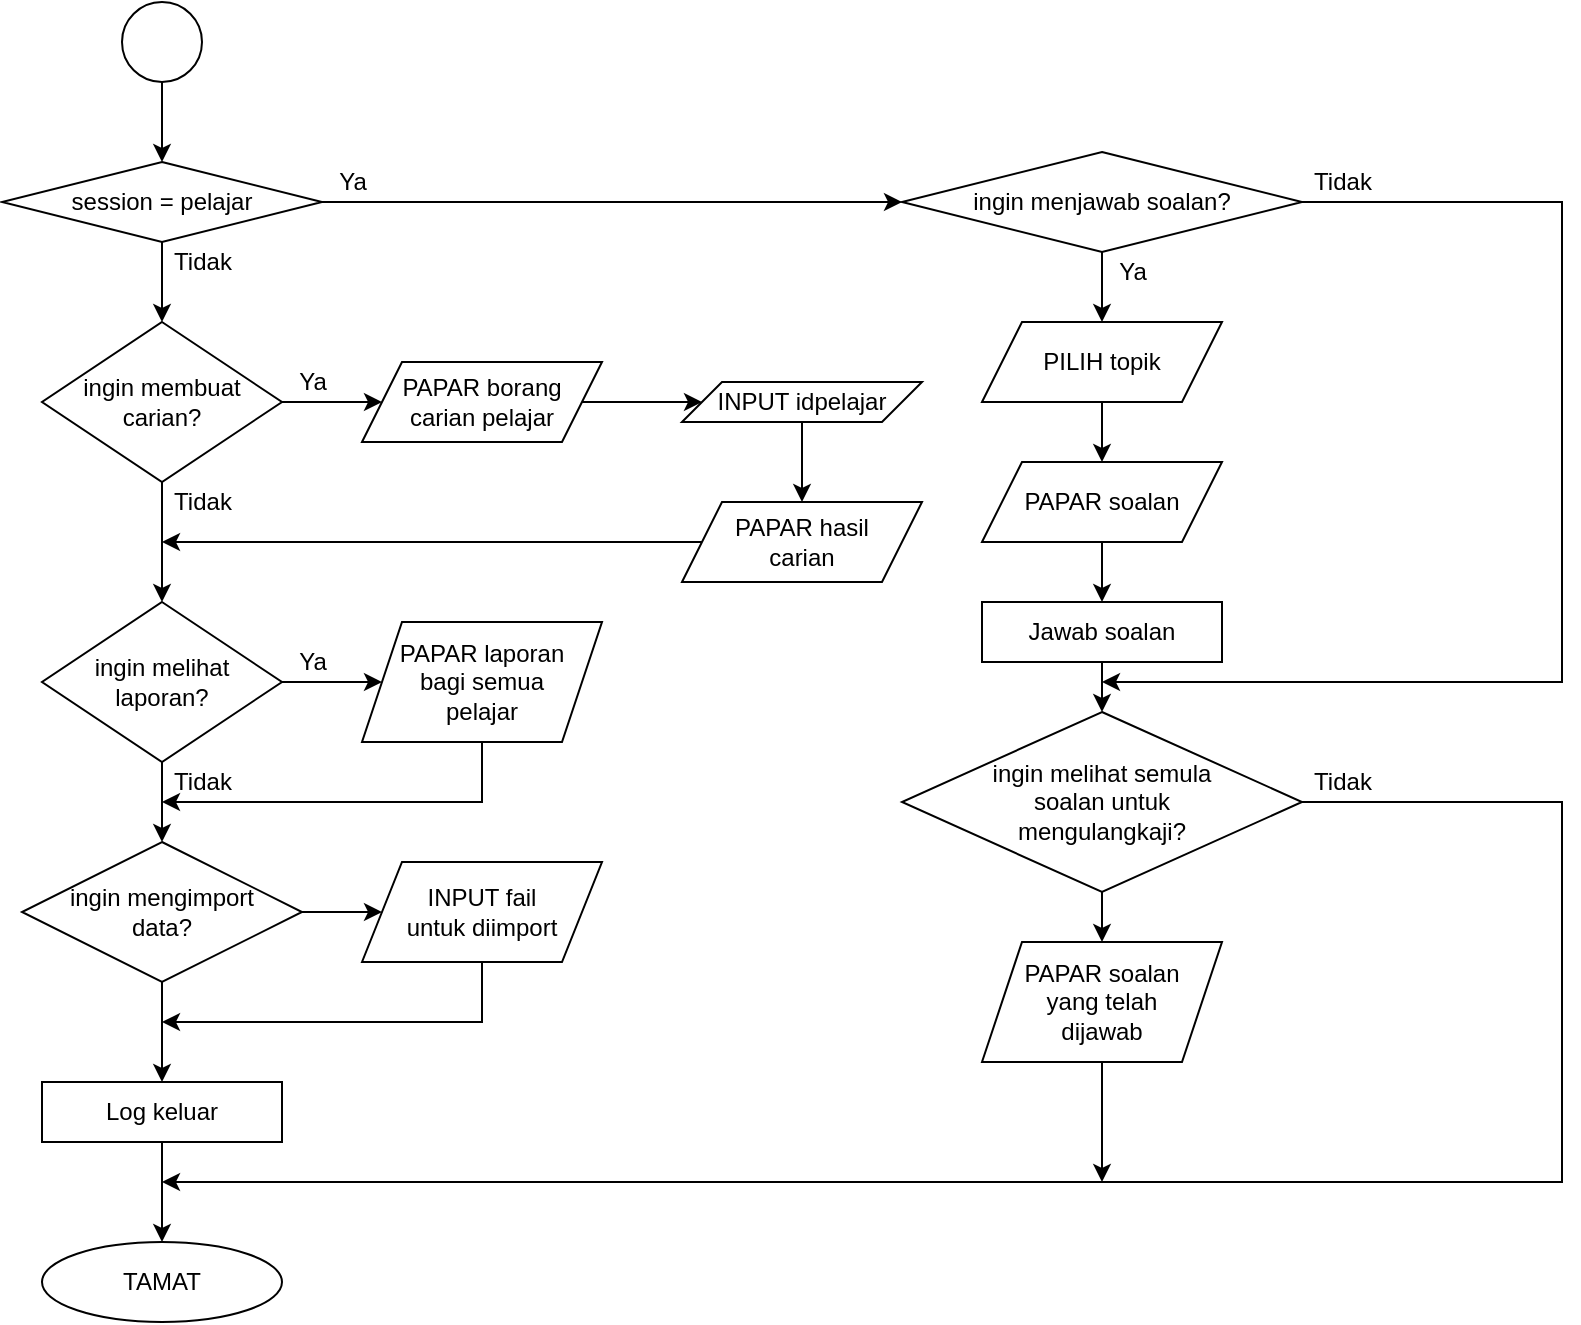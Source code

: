 <mxfile version="15.8.8" type="github">
  <diagram id="9_qhrxk8Ev0vnHL3EA88" name="Page-1">
    <mxGraphModel dx="1955" dy="896" grid="1" gridSize="10" guides="1" tooltips="1" connect="1" arrows="1" fold="1" page="1" pageScale="1" pageWidth="850" pageHeight="1100" math="0" shadow="0">
      <root>
        <mxCell id="0" />
        <mxCell id="1" parent="0" />
        <mxCell id="bq9K6TLQNDPr1IGsPaQD-8" value="" style="edgeStyle=orthogonalEdgeStyle;rounded=0;orthogonalLoop=1;jettySize=auto;html=1;" edge="1" parent="1" source="bq9K6TLQNDPr1IGsPaQD-2" target="bq9K6TLQNDPr1IGsPaQD-6">
          <mxGeometry relative="1" as="geometry" />
        </mxCell>
        <mxCell id="bq9K6TLQNDPr1IGsPaQD-2" value="" style="ellipse;whiteSpace=wrap;html=1;aspect=fixed;" vertex="1" parent="1">
          <mxGeometry x="80" y="40" width="40" height="40" as="geometry" />
        </mxCell>
        <mxCell id="bq9K6TLQNDPr1IGsPaQD-20" value="" style="edgeStyle=orthogonalEdgeStyle;rounded=0;orthogonalLoop=1;jettySize=auto;html=1;" edge="1" parent="1" source="bq9K6TLQNDPr1IGsPaQD-3" target="bq9K6TLQNDPr1IGsPaQD-19">
          <mxGeometry relative="1" as="geometry" />
        </mxCell>
        <mxCell id="bq9K6TLQNDPr1IGsPaQD-29" style="edgeStyle=orthogonalEdgeStyle;rounded=0;orthogonalLoop=1;jettySize=auto;html=1;exitX=0.5;exitY=1;exitDx=0;exitDy=0;" edge="1" parent="1" source="bq9K6TLQNDPr1IGsPaQD-3" target="bq9K6TLQNDPr1IGsPaQD-27">
          <mxGeometry relative="1" as="geometry" />
        </mxCell>
        <mxCell id="bq9K6TLQNDPr1IGsPaQD-3" value="ingin membuat&lt;br&gt;carian?" style="rhombus;whiteSpace=wrap;html=1;" vertex="1" parent="1">
          <mxGeometry x="40" y="200" width="120" height="80" as="geometry" />
        </mxCell>
        <mxCell id="bq9K6TLQNDPr1IGsPaQD-7" value="" style="edgeStyle=orthogonalEdgeStyle;rounded=0;orthogonalLoop=1;jettySize=auto;html=1;" edge="1" parent="1" source="bq9K6TLQNDPr1IGsPaQD-6" target="bq9K6TLQNDPr1IGsPaQD-3">
          <mxGeometry relative="1" as="geometry" />
        </mxCell>
        <mxCell id="bq9K6TLQNDPr1IGsPaQD-15" style="edgeStyle=orthogonalEdgeStyle;rounded=0;orthogonalLoop=1;jettySize=auto;html=1;exitX=1;exitY=0.5;exitDx=0;exitDy=0;entryX=0;entryY=0.5;entryDx=0;entryDy=0;" edge="1" parent="1" source="bq9K6TLQNDPr1IGsPaQD-6" target="bq9K6TLQNDPr1IGsPaQD-14">
          <mxGeometry relative="1" as="geometry" />
        </mxCell>
        <mxCell id="bq9K6TLQNDPr1IGsPaQD-6" value="session = pelajar" style="rhombus;whiteSpace=wrap;html=1;" vertex="1" parent="1">
          <mxGeometry x="20" y="120" width="160" height="40" as="geometry" />
        </mxCell>
        <mxCell id="bq9K6TLQNDPr1IGsPaQD-10" value="Ya" style="text;html=1;align=center;verticalAlign=middle;resizable=0;points=[];autosize=1;strokeColor=none;fillColor=none;" vertex="1" parent="1">
          <mxGeometry x="180" y="120" width="30" height="20" as="geometry" />
        </mxCell>
        <mxCell id="bq9K6TLQNDPr1IGsPaQD-11" value="Tidak" style="text;html=1;align=center;verticalAlign=middle;resizable=0;points=[];autosize=1;strokeColor=none;fillColor=none;" vertex="1" parent="1">
          <mxGeometry x="100" y="160" width="40" height="20" as="geometry" />
        </mxCell>
        <mxCell id="bq9K6TLQNDPr1IGsPaQD-12" value="Tidak" style="text;html=1;align=center;verticalAlign=middle;resizable=0;points=[];autosize=1;strokeColor=none;fillColor=none;" vertex="1" parent="1">
          <mxGeometry x="100" y="280" width="40" height="20" as="geometry" />
        </mxCell>
        <mxCell id="bq9K6TLQNDPr1IGsPaQD-46" style="edgeStyle=orthogonalEdgeStyle;rounded=0;orthogonalLoop=1;jettySize=auto;html=1;exitX=0.5;exitY=1;exitDx=0;exitDy=0;entryX=0.5;entryY=0;entryDx=0;entryDy=0;" edge="1" parent="1" source="bq9K6TLQNDPr1IGsPaQD-14" target="bq9K6TLQNDPr1IGsPaQD-50">
          <mxGeometry relative="1" as="geometry">
            <mxPoint x="570" y="220" as="targetPoint" />
          </mxGeometry>
        </mxCell>
        <mxCell id="bq9K6TLQNDPr1IGsPaQD-57" style="edgeStyle=orthogonalEdgeStyle;rounded=0;orthogonalLoop=1;jettySize=auto;html=1;exitX=1;exitY=0.5;exitDx=0;exitDy=0;" edge="1" parent="1" source="bq9K6TLQNDPr1IGsPaQD-14">
          <mxGeometry relative="1" as="geometry">
            <mxPoint x="570" y="380" as="targetPoint" />
            <Array as="points">
              <mxPoint x="800" y="140" />
              <mxPoint x="800" y="380" />
            </Array>
          </mxGeometry>
        </mxCell>
        <mxCell id="bq9K6TLQNDPr1IGsPaQD-14" value="ingin menjawab soalan?" style="rhombus;whiteSpace=wrap;html=1;" vertex="1" parent="1">
          <mxGeometry x="470" y="115" width="200" height="50" as="geometry" />
        </mxCell>
        <mxCell id="bq9K6TLQNDPr1IGsPaQD-16" value="Ya" style="text;html=1;align=center;verticalAlign=middle;resizable=0;points=[];autosize=1;strokeColor=none;fillColor=none;" vertex="1" parent="1">
          <mxGeometry x="570" y="165" width="30" height="20" as="geometry" />
        </mxCell>
        <mxCell id="bq9K6TLQNDPr1IGsPaQD-17" value="Tidak" style="text;html=1;align=center;verticalAlign=middle;resizable=0;points=[];autosize=1;strokeColor=none;fillColor=none;" vertex="1" parent="1">
          <mxGeometry x="670" y="120" width="40" height="20" as="geometry" />
        </mxCell>
        <mxCell id="bq9K6TLQNDPr1IGsPaQD-23" value="" style="edgeStyle=orthogonalEdgeStyle;rounded=0;orthogonalLoop=1;jettySize=auto;html=1;" edge="1" parent="1" source="bq9K6TLQNDPr1IGsPaQD-19" target="bq9K6TLQNDPr1IGsPaQD-21">
          <mxGeometry relative="1" as="geometry" />
        </mxCell>
        <mxCell id="bq9K6TLQNDPr1IGsPaQD-19" value="PAPAR borang&lt;br&gt;carian pelajar" style="shape=parallelogram;perimeter=parallelogramPerimeter;whiteSpace=wrap;html=1;fixedSize=1;" vertex="1" parent="1">
          <mxGeometry x="200" y="220" width="120" height="40" as="geometry" />
        </mxCell>
        <mxCell id="bq9K6TLQNDPr1IGsPaQD-25" value="" style="edgeStyle=orthogonalEdgeStyle;rounded=0;orthogonalLoop=1;jettySize=auto;html=1;" edge="1" parent="1" source="bq9K6TLQNDPr1IGsPaQD-21" target="bq9K6TLQNDPr1IGsPaQD-24">
          <mxGeometry relative="1" as="geometry" />
        </mxCell>
        <mxCell id="bq9K6TLQNDPr1IGsPaQD-21" value="INPUT idpelajar" style="shape=parallelogram;perimeter=parallelogramPerimeter;whiteSpace=wrap;html=1;fixedSize=1;" vertex="1" parent="1">
          <mxGeometry x="360" y="230" width="120" height="20" as="geometry" />
        </mxCell>
        <mxCell id="bq9K6TLQNDPr1IGsPaQD-28" style="edgeStyle=orthogonalEdgeStyle;rounded=0;orthogonalLoop=1;jettySize=auto;html=1;" edge="1" parent="1" source="bq9K6TLQNDPr1IGsPaQD-24">
          <mxGeometry relative="1" as="geometry">
            <mxPoint x="100" y="310" as="targetPoint" />
          </mxGeometry>
        </mxCell>
        <mxCell id="bq9K6TLQNDPr1IGsPaQD-24" value="PAPAR hasil&lt;br&gt;carian" style="shape=parallelogram;perimeter=parallelogramPerimeter;whiteSpace=wrap;html=1;fixedSize=1;" vertex="1" parent="1">
          <mxGeometry x="360" y="290" width="120" height="40" as="geometry" />
        </mxCell>
        <mxCell id="bq9K6TLQNDPr1IGsPaQD-31" style="edgeStyle=orthogonalEdgeStyle;rounded=0;orthogonalLoop=1;jettySize=auto;html=1;entryX=0;entryY=0.5;entryDx=0;entryDy=0;" edge="1" parent="1" source="bq9K6TLQNDPr1IGsPaQD-27" target="bq9K6TLQNDPr1IGsPaQD-30">
          <mxGeometry relative="1" as="geometry" />
        </mxCell>
        <mxCell id="bq9K6TLQNDPr1IGsPaQD-36" style="edgeStyle=orthogonalEdgeStyle;rounded=0;orthogonalLoop=1;jettySize=auto;html=1;exitX=0.5;exitY=1;exitDx=0;exitDy=0;entryX=0.5;entryY=0;entryDx=0;entryDy=0;" edge="1" parent="1" source="bq9K6TLQNDPr1IGsPaQD-27" target="bq9K6TLQNDPr1IGsPaQD-35">
          <mxGeometry relative="1" as="geometry" />
        </mxCell>
        <mxCell id="bq9K6TLQNDPr1IGsPaQD-27" value="ingin melihat&lt;br&gt;laporan?" style="rhombus;whiteSpace=wrap;html=1;" vertex="1" parent="1">
          <mxGeometry x="40" y="340" width="120" height="80" as="geometry" />
        </mxCell>
        <mxCell id="bq9K6TLQNDPr1IGsPaQD-39" style="edgeStyle=orthogonalEdgeStyle;rounded=0;orthogonalLoop=1;jettySize=auto;html=1;" edge="1" parent="1" source="bq9K6TLQNDPr1IGsPaQD-30">
          <mxGeometry relative="1" as="geometry">
            <mxPoint x="100" y="440" as="targetPoint" />
            <Array as="points">
              <mxPoint x="260" y="440" />
            </Array>
          </mxGeometry>
        </mxCell>
        <mxCell id="bq9K6TLQNDPr1IGsPaQD-30" value="PAPAR laporan&lt;br&gt;bagi semua&lt;br&gt;pelajar" style="shape=parallelogram;perimeter=parallelogramPerimeter;whiteSpace=wrap;html=1;fixedSize=1;" vertex="1" parent="1">
          <mxGeometry x="200" y="350" width="120" height="60" as="geometry" />
        </mxCell>
        <mxCell id="bq9K6TLQNDPr1IGsPaQD-32" value="Ya" style="text;html=1;align=center;verticalAlign=middle;resizable=0;points=[];autosize=1;strokeColor=none;fillColor=none;" vertex="1" parent="1">
          <mxGeometry x="160" y="220" width="30" height="20" as="geometry" />
        </mxCell>
        <mxCell id="bq9K6TLQNDPr1IGsPaQD-33" value="Ya" style="text;html=1;align=center;verticalAlign=middle;resizable=0;points=[];autosize=1;strokeColor=none;fillColor=none;" vertex="1" parent="1">
          <mxGeometry x="160" y="360" width="30" height="20" as="geometry" />
        </mxCell>
        <mxCell id="bq9K6TLQNDPr1IGsPaQD-34" value="Tidak" style="text;html=1;align=center;verticalAlign=middle;resizable=0;points=[];autosize=1;strokeColor=none;fillColor=none;" vertex="1" parent="1">
          <mxGeometry x="100" y="420" width="40" height="20" as="geometry" />
        </mxCell>
        <mxCell id="bq9K6TLQNDPr1IGsPaQD-38" style="edgeStyle=orthogonalEdgeStyle;rounded=0;orthogonalLoop=1;jettySize=auto;html=1;entryX=0;entryY=0.5;entryDx=0;entryDy=0;" edge="1" parent="1" source="bq9K6TLQNDPr1IGsPaQD-35" target="bq9K6TLQNDPr1IGsPaQD-37">
          <mxGeometry relative="1" as="geometry" />
        </mxCell>
        <mxCell id="bq9K6TLQNDPr1IGsPaQD-41" style="edgeStyle=orthogonalEdgeStyle;rounded=0;orthogonalLoop=1;jettySize=auto;html=1;exitX=0.5;exitY=1;exitDx=0;exitDy=0;" edge="1" parent="1" source="bq9K6TLQNDPr1IGsPaQD-35">
          <mxGeometry relative="1" as="geometry">
            <mxPoint x="100" y="580" as="targetPoint" />
          </mxGeometry>
        </mxCell>
        <mxCell id="bq9K6TLQNDPr1IGsPaQD-35" value="ingin mengimport&lt;br&gt;data?" style="rhombus;whiteSpace=wrap;html=1;" vertex="1" parent="1">
          <mxGeometry x="30" y="460" width="140" height="70" as="geometry" />
        </mxCell>
        <mxCell id="bq9K6TLQNDPr1IGsPaQD-40" style="edgeStyle=orthogonalEdgeStyle;rounded=0;orthogonalLoop=1;jettySize=auto;html=1;" edge="1" parent="1" source="bq9K6TLQNDPr1IGsPaQD-37">
          <mxGeometry relative="1" as="geometry">
            <mxPoint x="100" y="550" as="targetPoint" />
            <Array as="points">
              <mxPoint x="260" y="550" />
            </Array>
          </mxGeometry>
        </mxCell>
        <mxCell id="bq9K6TLQNDPr1IGsPaQD-37" value="INPUT fail&lt;br&gt;untuk diimport" style="shape=parallelogram;perimeter=parallelogramPerimeter;whiteSpace=wrap;html=1;fixedSize=1;" vertex="1" parent="1">
          <mxGeometry x="200" y="470" width="120" height="50" as="geometry" />
        </mxCell>
        <mxCell id="bq9K6TLQNDPr1IGsPaQD-44" style="edgeStyle=orthogonalEdgeStyle;rounded=0;orthogonalLoop=1;jettySize=auto;html=1;entryX=0.5;entryY=0;entryDx=0;entryDy=0;" edge="1" parent="1" source="bq9K6TLQNDPr1IGsPaQD-42" target="bq9K6TLQNDPr1IGsPaQD-43">
          <mxGeometry relative="1" as="geometry" />
        </mxCell>
        <mxCell id="bq9K6TLQNDPr1IGsPaQD-42" value="Log keluar" style="rounded=0;whiteSpace=wrap;html=1;" vertex="1" parent="1">
          <mxGeometry x="40" y="580" width="120" height="30" as="geometry" />
        </mxCell>
        <mxCell id="bq9K6TLQNDPr1IGsPaQD-43" value="TAMAT" style="ellipse;whiteSpace=wrap;html=1;" vertex="1" parent="1">
          <mxGeometry x="40" y="660" width="120" height="40" as="geometry" />
        </mxCell>
        <mxCell id="bq9K6TLQNDPr1IGsPaQD-49" style="edgeStyle=orthogonalEdgeStyle;rounded=0;orthogonalLoop=1;jettySize=auto;html=1;exitX=0.5;exitY=1;exitDx=0;exitDy=0;entryX=0.5;entryY=0;entryDx=0;entryDy=0;" edge="1" parent="1" source="bq9K6TLQNDPr1IGsPaQD-45" target="bq9K6TLQNDPr1IGsPaQD-48">
          <mxGeometry relative="1" as="geometry" />
        </mxCell>
        <mxCell id="bq9K6TLQNDPr1IGsPaQD-45" value="PAPAR soalan" style="shape=parallelogram;perimeter=parallelogramPerimeter;whiteSpace=wrap;html=1;fixedSize=1;" vertex="1" parent="1">
          <mxGeometry x="510" y="270" width="120" height="40" as="geometry" />
        </mxCell>
        <mxCell id="bq9K6TLQNDPr1IGsPaQD-53" style="edgeStyle=orthogonalEdgeStyle;rounded=0;orthogonalLoop=1;jettySize=auto;html=1;" edge="1" parent="1" source="bq9K6TLQNDPr1IGsPaQD-48" target="bq9K6TLQNDPr1IGsPaQD-52">
          <mxGeometry relative="1" as="geometry" />
        </mxCell>
        <mxCell id="bq9K6TLQNDPr1IGsPaQD-48" value="Jawab soalan" style="rounded=0;whiteSpace=wrap;html=1;" vertex="1" parent="1">
          <mxGeometry x="510" y="340" width="120" height="30" as="geometry" />
        </mxCell>
        <mxCell id="bq9K6TLQNDPr1IGsPaQD-51" style="edgeStyle=orthogonalEdgeStyle;rounded=0;orthogonalLoop=1;jettySize=auto;html=1;exitX=0.5;exitY=1;exitDx=0;exitDy=0;" edge="1" parent="1" source="bq9K6TLQNDPr1IGsPaQD-50" target="bq9K6TLQNDPr1IGsPaQD-45">
          <mxGeometry relative="1" as="geometry" />
        </mxCell>
        <mxCell id="bq9K6TLQNDPr1IGsPaQD-50" value="PILIH topik" style="shape=parallelogram;perimeter=parallelogramPerimeter;whiteSpace=wrap;html=1;fixedSize=1;" vertex="1" parent="1">
          <mxGeometry x="510" y="200" width="120" height="40" as="geometry" />
        </mxCell>
        <mxCell id="bq9K6TLQNDPr1IGsPaQD-58" style="edgeStyle=orthogonalEdgeStyle;rounded=0;orthogonalLoop=1;jettySize=auto;html=1;exitX=1;exitY=0.5;exitDx=0;exitDy=0;" edge="1" parent="1" source="bq9K6TLQNDPr1IGsPaQD-52">
          <mxGeometry relative="1" as="geometry">
            <mxPoint x="100" y="630" as="targetPoint" />
            <Array as="points">
              <mxPoint x="800" y="440" />
              <mxPoint x="800" y="630" />
            </Array>
          </mxGeometry>
        </mxCell>
        <mxCell id="bq9K6TLQNDPr1IGsPaQD-62" value="" style="edgeStyle=orthogonalEdgeStyle;rounded=0;orthogonalLoop=1;jettySize=auto;html=1;" edge="1" parent="1" source="bq9K6TLQNDPr1IGsPaQD-52" target="bq9K6TLQNDPr1IGsPaQD-61">
          <mxGeometry relative="1" as="geometry" />
        </mxCell>
        <mxCell id="bq9K6TLQNDPr1IGsPaQD-52" value="ingin melihat semula&lt;br&gt;soalan untuk&lt;br&gt;mengulangkaji?" style="rhombus;whiteSpace=wrap;html=1;" vertex="1" parent="1">
          <mxGeometry x="470" y="395" width="200" height="90" as="geometry" />
        </mxCell>
        <mxCell id="bq9K6TLQNDPr1IGsPaQD-54" value="Tidak" style="text;html=1;align=center;verticalAlign=middle;resizable=0;points=[];autosize=1;strokeColor=none;fillColor=none;" vertex="1" parent="1">
          <mxGeometry x="670" y="420" width="40" height="20" as="geometry" />
        </mxCell>
        <mxCell id="bq9K6TLQNDPr1IGsPaQD-63" style="edgeStyle=orthogonalEdgeStyle;rounded=0;orthogonalLoop=1;jettySize=auto;html=1;" edge="1" parent="1" source="bq9K6TLQNDPr1IGsPaQD-61">
          <mxGeometry relative="1" as="geometry">
            <mxPoint x="570" y="630" as="targetPoint" />
          </mxGeometry>
        </mxCell>
        <mxCell id="bq9K6TLQNDPr1IGsPaQD-61" value="PAPAR soalan&lt;br&gt;yang telah&lt;br&gt;dijawab" style="shape=parallelogram;perimeter=parallelogramPerimeter;whiteSpace=wrap;html=1;fixedSize=1;" vertex="1" parent="1">
          <mxGeometry x="510" y="510" width="120" height="60" as="geometry" />
        </mxCell>
      </root>
    </mxGraphModel>
  </diagram>
</mxfile>
